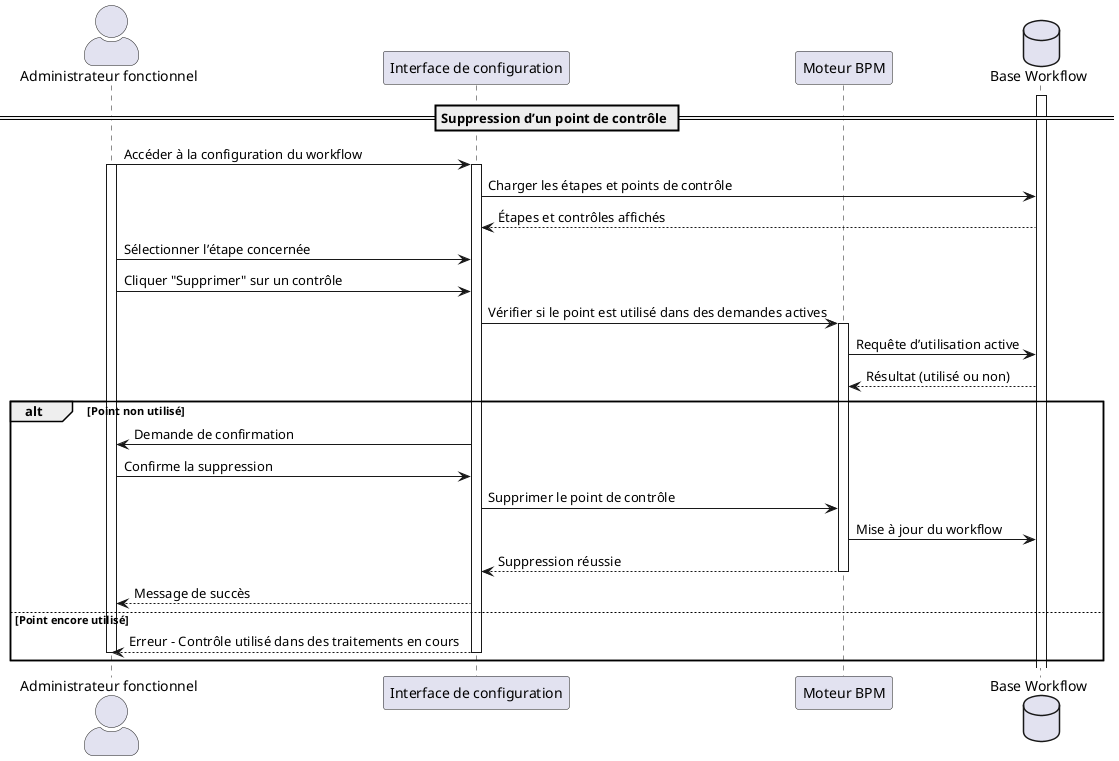 @startuml UC052
skinparam actorStyle awesome

actor "Administrateur fonctionnel" as Admin
participant "Interface de configuration" as UI
participant "Moteur BPM" as Moteur
database "Base Workflow" as DB

== Suppression d’un point de contrôle ==
activate DB
Admin -> UI : Accéder à la configuration du workflow
activate Admin 
activate UI
UI -> DB : Charger les étapes et points de contrôle
DB --> UI : Étapes et contrôles affichés

Admin -> UI : Sélectionner l’étape concernée
Admin -> UI : Cliquer "Supprimer" sur un contrôle
UI -> Moteur : Vérifier si le point est utilisé dans des demandes actives
activate Moteur
Moteur -> DB : Requête d’utilisation active
DB --> Moteur : Résultat (utilisé ou non)

alt Point non utilisé
    UI -> Admin : Demande de confirmation
    Admin -> UI : Confirme la suppression
    UI -> Moteur : Supprimer le point de contrôle
    Moteur -> DB : Mise à jour du workflow
    Moteur --> UI : Suppression réussie
    deactivate Moteur
    UI --> Admin : Message de succès
else Point encore utilisé
    UI --> Admin : Erreur - Contrôle utilisé dans des traitements en cours
    deactivate UI
    deactivate Admin
end

@enduml
